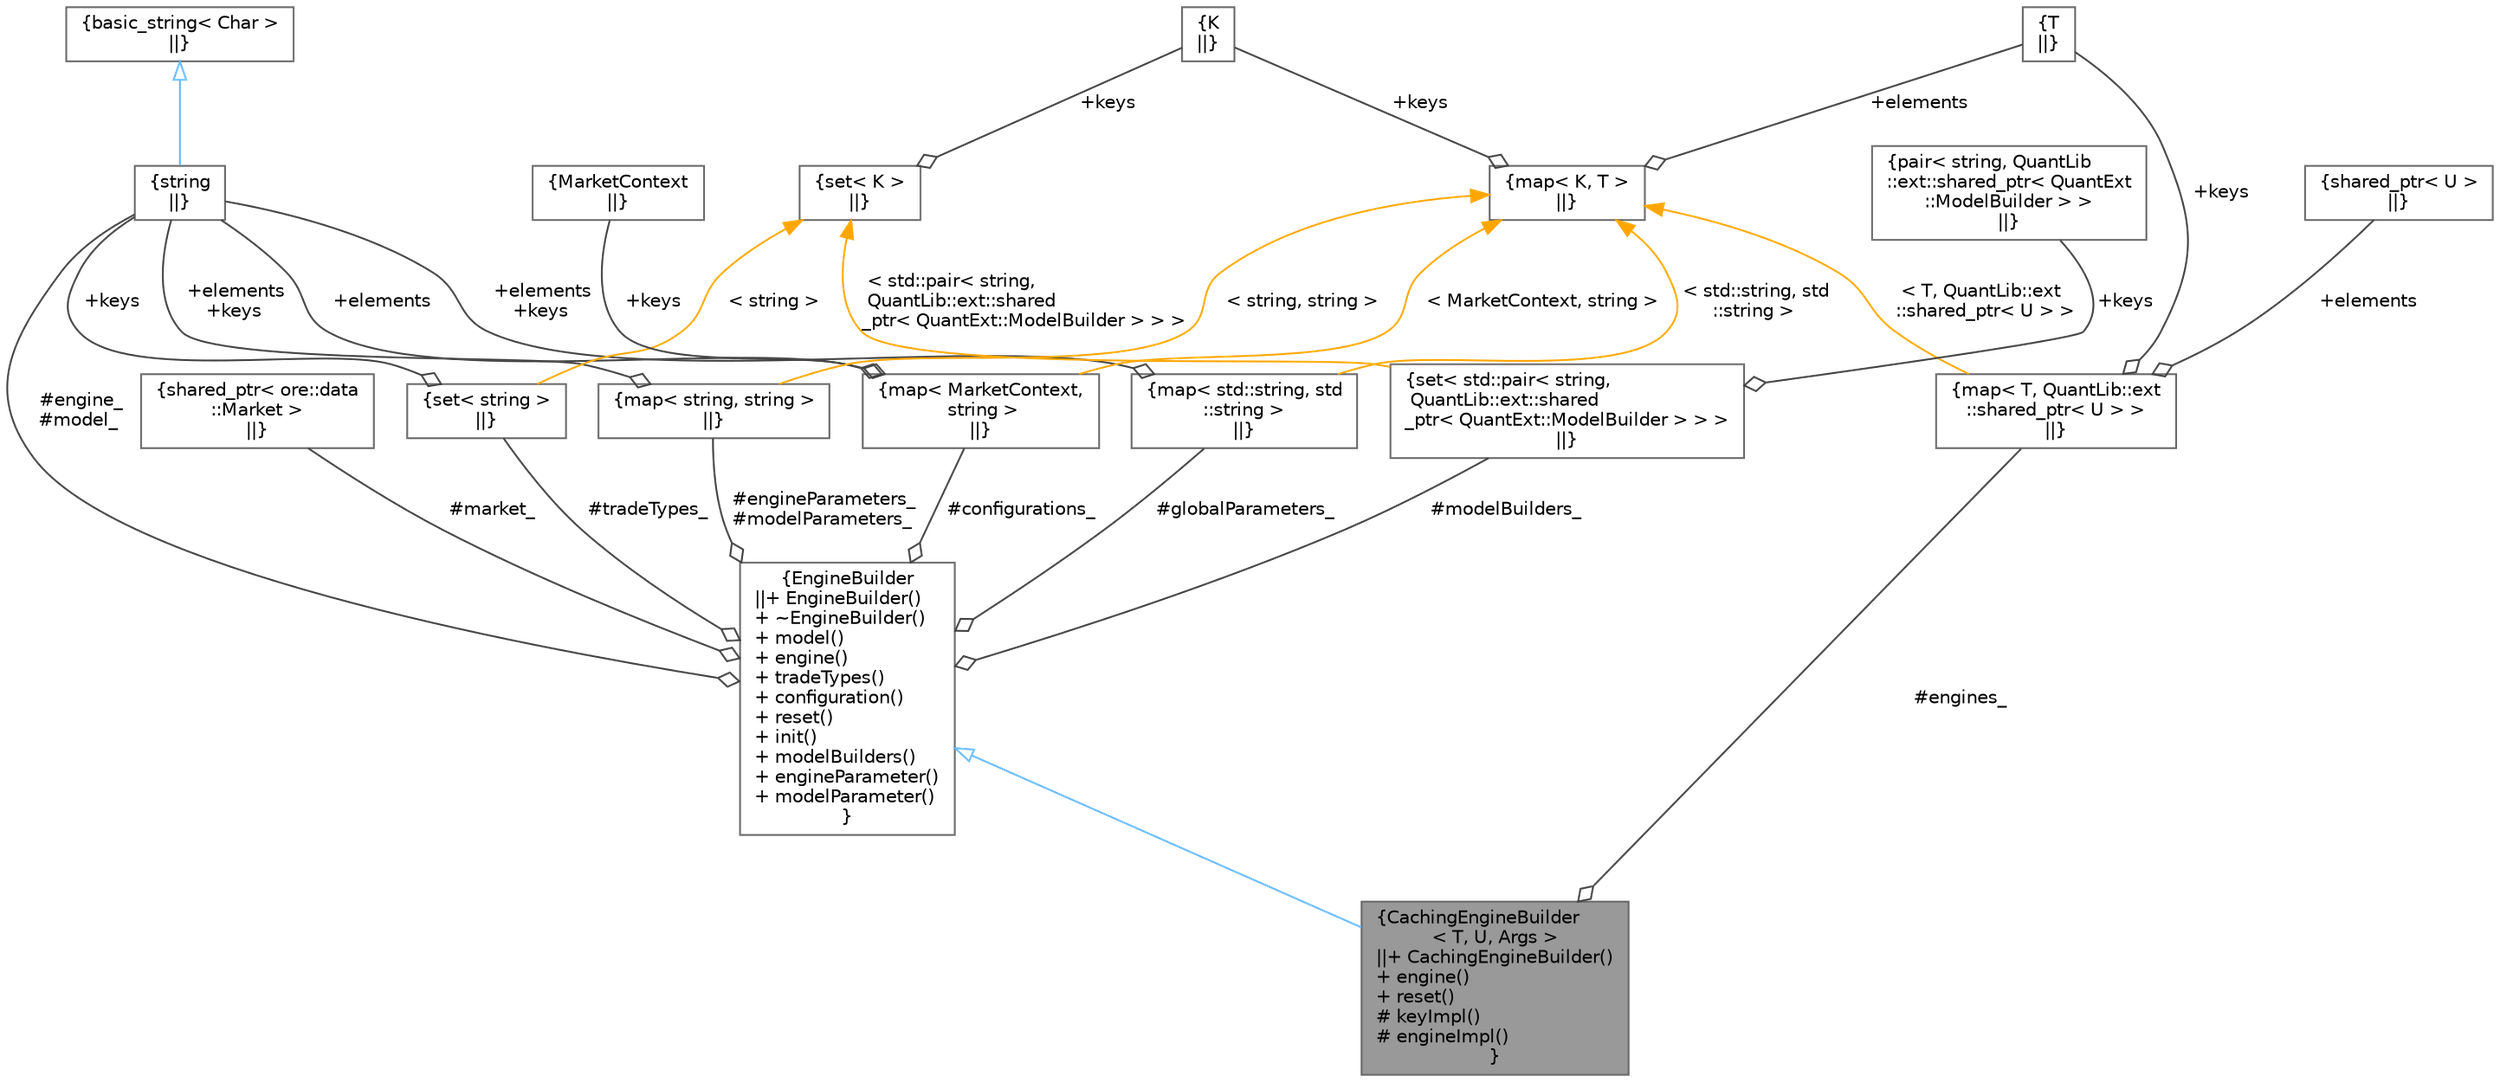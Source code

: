 digraph "CachingEngineBuilder&lt; T, U, Args &gt;"
{
 // INTERACTIVE_SVG=YES
 // LATEX_PDF_SIZE
  bgcolor="transparent";
  edge [fontname=Helvetica,fontsize=10,labelfontname=Helvetica,labelfontsize=10];
  node [fontname=Helvetica,fontsize=10,shape=box,height=0.2,width=0.4];
  Node1 [label="{CachingEngineBuilder\l\< T, U, Args \>\n||+ CachingEngineBuilder()\l+ engine()\l+ reset()\l# keyImpl()\l# engineImpl()\l}",height=0.2,width=0.4,color="gray40", fillcolor="grey60", style="filled", fontcolor="black",tooltip="Abstract template EngineBuilder class that can cache engines and coupon pricers."];
  Node2 -> Node1 [dir="back",color="steelblue1",style="solid",arrowtail="onormal"];
  Node2 [label="{EngineBuilder\n||+ EngineBuilder()\l+ ~EngineBuilder()\l+ model()\l+ engine()\l+ tradeTypes()\l+ configuration()\l+ reset()\l+ init()\l+ modelBuilders()\l+ engineParameter()\l+ modelParameter()\l}",height=0.2,width=0.4,color="gray40", fillcolor="white", style="filled",URL="$classore_1_1data_1_1_engine_builder.html",tooltip="Base PricingEngine Builder class for a specific model and engine."];
  Node3 -> Node2 [color="grey25",style="solid",label=" #engine_\n#model_" ,arrowhead="odiamond"];
  Node3 [label="{string\n||}",height=0.2,width=0.4,color="gray40", fillcolor="white", style="filled",tooltip=" "];
  Node4 -> Node3 [dir="back",color="steelblue1",style="solid",arrowtail="onormal"];
  Node4 [label="{basic_string\< Char \>\n||}",height=0.2,width=0.4,color="gray40", fillcolor="white", style="filled",tooltip=" "];
  Node5 -> Node2 [color="grey25",style="solid",label=" #tradeTypes_" ,arrowhead="odiamond"];
  Node5 [label="{set\< string \>\n||}",height=0.2,width=0.4,color="gray40", fillcolor="white", style="filled",tooltip=" "];
  Node3 -> Node5 [color="grey25",style="solid",label=" +keys" ,arrowhead="odiamond"];
  Node6 -> Node5 [dir="back",color="orange",style="solid",label=" \< string \>" ];
  Node6 [label="{set\< K \>\n||}",height=0.2,width=0.4,color="gray40", fillcolor="white", style="filled",tooltip=" "];
  Node7 -> Node6 [color="grey25",style="solid",label=" +keys" ,arrowhead="odiamond"];
  Node7 [label="{K\n||}",height=0.2,width=0.4,color="gray40", fillcolor="white", style="filled",tooltip=" "];
  Node8 -> Node2 [color="grey25",style="solid",label=" #market_" ,arrowhead="odiamond"];
  Node8 [label="{shared_ptr\< ore::data\l::Market \>\n||}",height=0.2,width=0.4,color="gray40", fillcolor="white", style="filled",tooltip=" "];
  Node9 -> Node2 [color="grey25",style="solid",label=" #configurations_" ,arrowhead="odiamond"];
  Node9 [label="{map\< MarketContext,\l string \>\n||}",height=0.2,width=0.4,color="gray40", fillcolor="white", style="filled",tooltip=" "];
  Node10 -> Node9 [color="grey25",style="solid",label=" +keys" ,arrowhead="odiamond"];
  Node10 [label="{MarketContext\n||}",height=0.2,width=0.4,color="gray40", fillcolor="white", style="filled",tooltip=" "];
  Node3 -> Node9 [color="grey25",style="solid",label=" +elements" ,arrowhead="odiamond"];
  Node11 -> Node9 [dir="back",color="orange",style="solid",label=" \< MarketContext, string \>" ];
  Node11 [label="{map\< K, T \>\n||}",height=0.2,width=0.4,color="gray40", fillcolor="white", style="filled",tooltip=" "];
  Node7 -> Node11 [color="grey25",style="solid",label=" +keys" ,arrowhead="odiamond"];
  Node12 -> Node11 [color="grey25",style="solid",label=" +elements" ,arrowhead="odiamond"];
  Node12 [label="{T\n||}",height=0.2,width=0.4,color="gray40", fillcolor="white", style="filled",tooltip=" "];
  Node13 -> Node2 [color="grey25",style="solid",label=" #engineParameters_\n#modelParameters_" ,arrowhead="odiamond"];
  Node13 [label="{map\< string, string \>\n||}",height=0.2,width=0.4,color="gray40", fillcolor="white", style="filled",tooltip=" "];
  Node3 -> Node13 [color="grey25",style="solid",label=" +elements\n+keys" ,arrowhead="odiamond"];
  Node11 -> Node13 [dir="back",color="orange",style="solid",label=" \< string, string \>" ];
  Node14 -> Node2 [color="grey25",style="solid",label=" #globalParameters_" ,arrowhead="odiamond"];
  Node14 [label="{map\< std::string, std\l::string \>\n||}",height=0.2,width=0.4,color="gray40", fillcolor="white", style="filled",tooltip=" "];
  Node3 -> Node14 [color="grey25",style="solid",label=" +elements\n+keys" ,arrowhead="odiamond"];
  Node11 -> Node14 [dir="back",color="orange",style="solid",label=" \< std::string, std\l::string \>" ];
  Node15 -> Node2 [color="grey25",style="solid",label=" #modelBuilders_" ,arrowhead="odiamond"];
  Node15 [label="{set\< std::pair\< string,\l QuantLib::ext::shared\l_ptr\< QuantExt::ModelBuilder \> \> \>\n||}",height=0.2,width=0.4,color="gray40", fillcolor="white", style="filled",tooltip=" "];
  Node16 -> Node15 [color="grey25",style="solid",label=" +keys" ,arrowhead="odiamond"];
  Node16 [label="{pair\< string, QuantLib\l::ext::shared_ptr\< QuantExt\l::ModelBuilder \> \>\n||}",height=0.2,width=0.4,color="gray40", fillcolor="white", style="filled",tooltip=" "];
  Node6 -> Node15 [dir="back",color="orange",style="solid",label=" \< std::pair\< string,\l QuantLib::ext::shared\l_ptr\< QuantExt::ModelBuilder \> \> \>" ];
  Node17 -> Node1 [color="grey25",style="solid",label=" #engines_" ,arrowhead="odiamond"];
  Node17 [label="{map\< T, QuantLib::ext\l::shared_ptr\< U \> \>\n||}",height=0.2,width=0.4,color="gray40", fillcolor="white", style="filled",tooltip=" "];
  Node12 -> Node17 [color="grey25",style="solid",label=" +keys" ,arrowhead="odiamond"];
  Node18 -> Node17 [color="grey25",style="solid",label=" +elements" ,arrowhead="odiamond"];
  Node18 [label="{shared_ptr\< U \>\n||}",height=0.2,width=0.4,color="gray40", fillcolor="white", style="filled",tooltip=" "];
  Node11 -> Node17 [dir="back",color="orange",style="solid",label=" \< T, QuantLib::ext\l::shared_ptr\< U \> \>" ];
}
